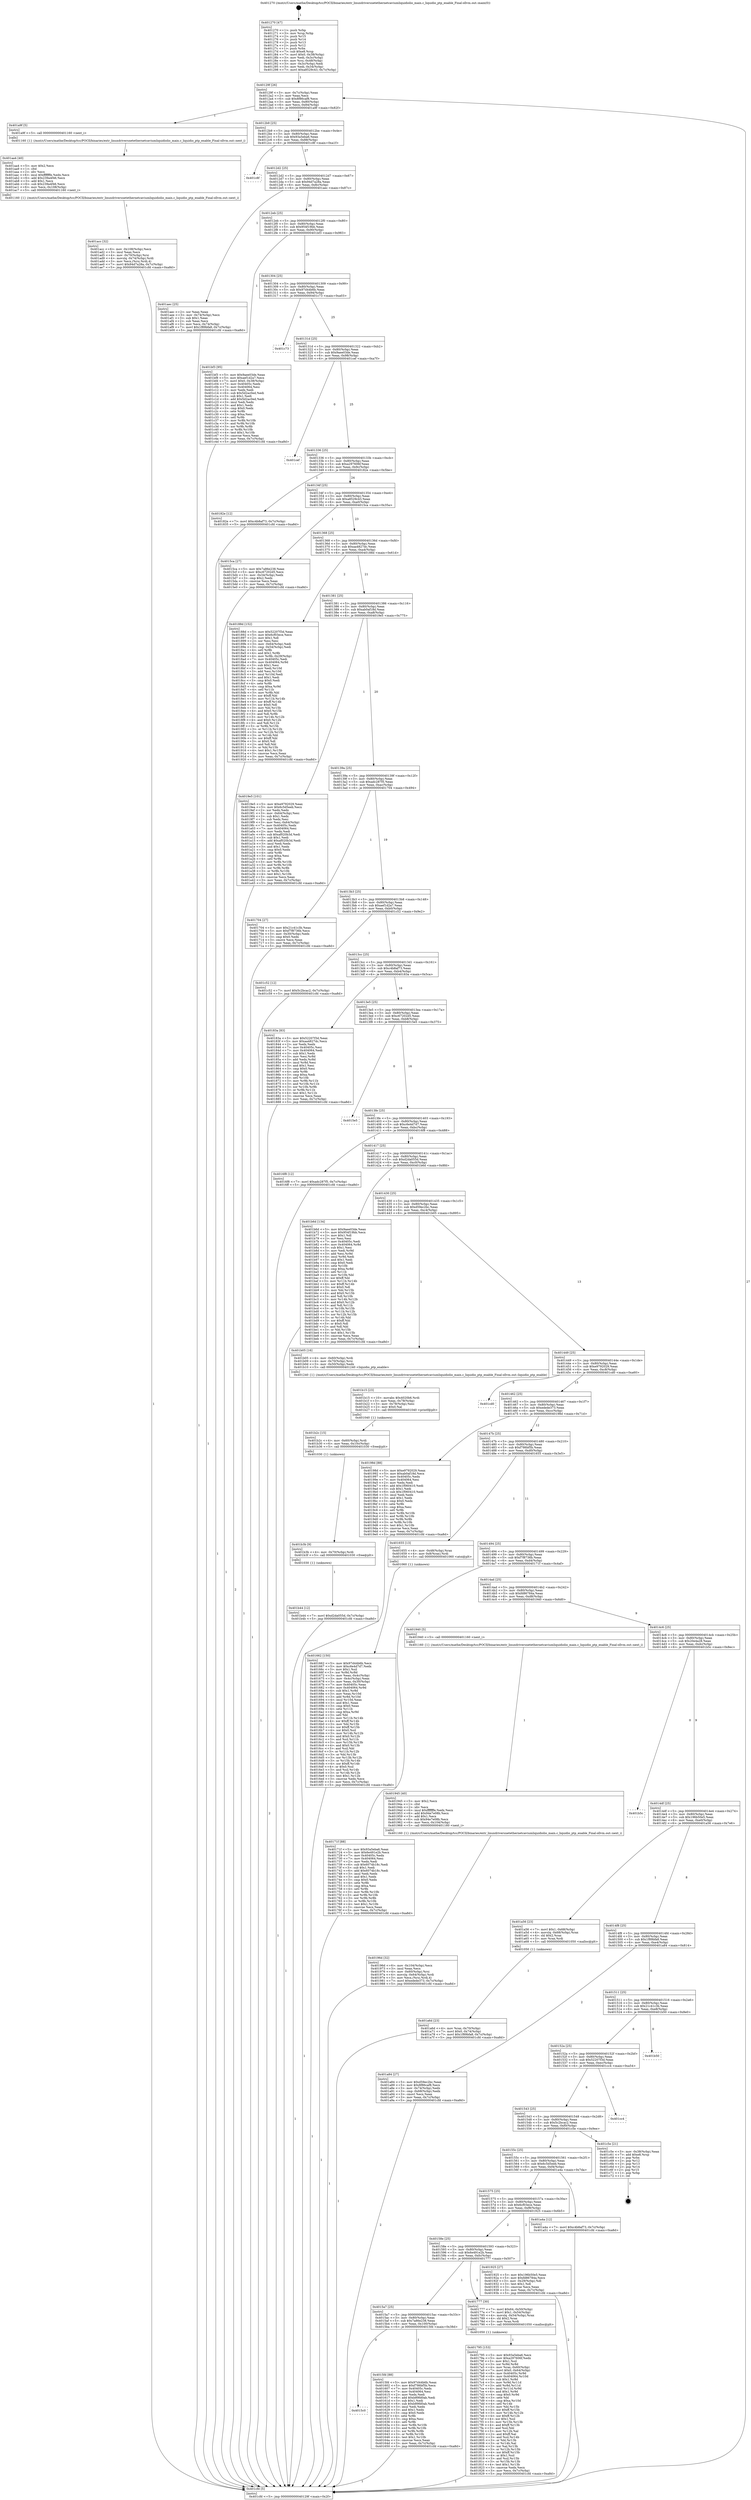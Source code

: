digraph "0x401270" {
  label = "0x401270 (/mnt/c/Users/mathe/Desktop/tcc/POCII/binaries/extr_linuxdriversnetethernetcaviumliquidiolio_main.c_liquidio_ptp_enable_Final-ollvm.out::main(0))"
  labelloc = "t"
  node[shape=record]

  Entry [label="",width=0.3,height=0.3,shape=circle,fillcolor=black,style=filled]
  "0x40129f" [label="{
     0x40129f [26]\l
     | [instrs]\l
     &nbsp;&nbsp;0x40129f \<+3\>: mov -0x7c(%rbp),%eax\l
     &nbsp;&nbsp;0x4012a2 \<+2\>: mov %eax,%ecx\l
     &nbsp;&nbsp;0x4012a4 \<+6\>: sub $0x8f86caf8,%ecx\l
     &nbsp;&nbsp;0x4012aa \<+3\>: mov %eax,-0x80(%rbp)\l
     &nbsp;&nbsp;0x4012ad \<+6\>: mov %ecx,-0x84(%rbp)\l
     &nbsp;&nbsp;0x4012b3 \<+6\>: je 0000000000401a9f \<main+0x82f\>\l
  }"]
  "0x401a9f" [label="{
     0x401a9f [5]\l
     | [instrs]\l
     &nbsp;&nbsp;0x401a9f \<+5\>: call 0000000000401160 \<next_i\>\l
     | [calls]\l
     &nbsp;&nbsp;0x401160 \{1\} (/mnt/c/Users/mathe/Desktop/tcc/POCII/binaries/extr_linuxdriversnetethernetcaviumliquidiolio_main.c_liquidio_ptp_enable_Final-ollvm.out::next_i)\l
  }"]
  "0x4012b9" [label="{
     0x4012b9 [25]\l
     | [instrs]\l
     &nbsp;&nbsp;0x4012b9 \<+5\>: jmp 00000000004012be \<main+0x4e\>\l
     &nbsp;&nbsp;0x4012be \<+3\>: mov -0x80(%rbp),%eax\l
     &nbsp;&nbsp;0x4012c1 \<+5\>: sub $0x93a5eba6,%eax\l
     &nbsp;&nbsp;0x4012c6 \<+6\>: mov %eax,-0x88(%rbp)\l
     &nbsp;&nbsp;0x4012cc \<+6\>: je 0000000000401c8f \<main+0xa1f\>\l
  }"]
  Exit [label="",width=0.3,height=0.3,shape=circle,fillcolor=black,style=filled,peripheries=2]
  "0x401c8f" [label="{
     0x401c8f\l
  }", style=dashed]
  "0x4012d2" [label="{
     0x4012d2 [25]\l
     | [instrs]\l
     &nbsp;&nbsp;0x4012d2 \<+5\>: jmp 00000000004012d7 \<main+0x67\>\l
     &nbsp;&nbsp;0x4012d7 \<+3\>: mov -0x80(%rbp),%eax\l
     &nbsp;&nbsp;0x4012da \<+5\>: sub $0x94d7a28a,%eax\l
     &nbsp;&nbsp;0x4012df \<+6\>: mov %eax,-0x8c(%rbp)\l
     &nbsp;&nbsp;0x4012e5 \<+6\>: je 0000000000401aec \<main+0x87c\>\l
  }"]
  "0x401b44" [label="{
     0x401b44 [12]\l
     | [instrs]\l
     &nbsp;&nbsp;0x401b44 \<+7\>: movl $0xd2da055d,-0x7c(%rbp)\l
     &nbsp;&nbsp;0x401b4b \<+5\>: jmp 0000000000401cfd \<main+0xa8d\>\l
  }"]
  "0x401aec" [label="{
     0x401aec [25]\l
     | [instrs]\l
     &nbsp;&nbsp;0x401aec \<+2\>: xor %eax,%eax\l
     &nbsp;&nbsp;0x401aee \<+3\>: mov -0x74(%rbp),%ecx\l
     &nbsp;&nbsp;0x401af1 \<+3\>: sub $0x1,%eax\l
     &nbsp;&nbsp;0x401af4 \<+2\>: sub %eax,%ecx\l
     &nbsp;&nbsp;0x401af6 \<+3\>: mov %ecx,-0x74(%rbp)\l
     &nbsp;&nbsp;0x401af9 \<+7\>: movl $0x1f89bfa8,-0x7c(%rbp)\l
     &nbsp;&nbsp;0x401b00 \<+5\>: jmp 0000000000401cfd \<main+0xa8d\>\l
  }"]
  "0x4012eb" [label="{
     0x4012eb [25]\l
     | [instrs]\l
     &nbsp;&nbsp;0x4012eb \<+5\>: jmp 00000000004012f0 \<main+0x80\>\l
     &nbsp;&nbsp;0x4012f0 \<+3\>: mov -0x80(%rbp),%eax\l
     &nbsp;&nbsp;0x4012f3 \<+5\>: sub $0x954f19bb,%eax\l
     &nbsp;&nbsp;0x4012f8 \<+6\>: mov %eax,-0x90(%rbp)\l
     &nbsp;&nbsp;0x4012fe \<+6\>: je 0000000000401bf3 \<main+0x983\>\l
  }"]
  "0x401b3b" [label="{
     0x401b3b [9]\l
     | [instrs]\l
     &nbsp;&nbsp;0x401b3b \<+4\>: mov -0x70(%rbp),%rdi\l
     &nbsp;&nbsp;0x401b3f \<+5\>: call 0000000000401030 \<free@plt\>\l
     | [calls]\l
     &nbsp;&nbsp;0x401030 \{1\} (unknown)\l
  }"]
  "0x401bf3" [label="{
     0x401bf3 [95]\l
     | [instrs]\l
     &nbsp;&nbsp;0x401bf3 \<+5\>: mov $0x9aee03de,%eax\l
     &nbsp;&nbsp;0x401bf8 \<+5\>: mov $0xaef1d2a7,%ecx\l
     &nbsp;&nbsp;0x401bfd \<+7\>: movl $0x0,-0x38(%rbp)\l
     &nbsp;&nbsp;0x401c04 \<+7\>: mov 0x40405c,%edx\l
     &nbsp;&nbsp;0x401c0b \<+7\>: mov 0x404064,%esi\l
     &nbsp;&nbsp;0x401c12 \<+2\>: mov %edx,%edi\l
     &nbsp;&nbsp;0x401c14 \<+6\>: sub $0x5d2ac0ed,%edi\l
     &nbsp;&nbsp;0x401c1a \<+3\>: sub $0x1,%edi\l
     &nbsp;&nbsp;0x401c1d \<+6\>: add $0x5d2ac0ed,%edi\l
     &nbsp;&nbsp;0x401c23 \<+3\>: imul %edi,%edx\l
     &nbsp;&nbsp;0x401c26 \<+3\>: and $0x1,%edx\l
     &nbsp;&nbsp;0x401c29 \<+3\>: cmp $0x0,%edx\l
     &nbsp;&nbsp;0x401c2c \<+4\>: sete %r8b\l
     &nbsp;&nbsp;0x401c30 \<+3\>: cmp $0xa,%esi\l
     &nbsp;&nbsp;0x401c33 \<+4\>: setl %r9b\l
     &nbsp;&nbsp;0x401c37 \<+3\>: mov %r8b,%r10b\l
     &nbsp;&nbsp;0x401c3a \<+3\>: and %r9b,%r10b\l
     &nbsp;&nbsp;0x401c3d \<+3\>: xor %r9b,%r8b\l
     &nbsp;&nbsp;0x401c40 \<+3\>: or %r8b,%r10b\l
     &nbsp;&nbsp;0x401c43 \<+4\>: test $0x1,%r10b\l
     &nbsp;&nbsp;0x401c47 \<+3\>: cmovne %ecx,%eax\l
     &nbsp;&nbsp;0x401c4a \<+3\>: mov %eax,-0x7c(%rbp)\l
     &nbsp;&nbsp;0x401c4d \<+5\>: jmp 0000000000401cfd \<main+0xa8d\>\l
  }"]
  "0x401304" [label="{
     0x401304 [25]\l
     | [instrs]\l
     &nbsp;&nbsp;0x401304 \<+5\>: jmp 0000000000401309 \<main+0x99\>\l
     &nbsp;&nbsp;0x401309 \<+3\>: mov -0x80(%rbp),%eax\l
     &nbsp;&nbsp;0x40130c \<+5\>: sub $0x97d44b6b,%eax\l
     &nbsp;&nbsp;0x401311 \<+6\>: mov %eax,-0x94(%rbp)\l
     &nbsp;&nbsp;0x401317 \<+6\>: je 0000000000401c73 \<main+0xa03\>\l
  }"]
  "0x401b2c" [label="{
     0x401b2c [15]\l
     | [instrs]\l
     &nbsp;&nbsp;0x401b2c \<+4\>: mov -0x60(%rbp),%rdi\l
     &nbsp;&nbsp;0x401b30 \<+6\>: mov %eax,-0x10c(%rbp)\l
     &nbsp;&nbsp;0x401b36 \<+5\>: call 0000000000401030 \<free@plt\>\l
     | [calls]\l
     &nbsp;&nbsp;0x401030 \{1\} (unknown)\l
  }"]
  "0x401c73" [label="{
     0x401c73\l
  }", style=dashed]
  "0x40131d" [label="{
     0x40131d [25]\l
     | [instrs]\l
     &nbsp;&nbsp;0x40131d \<+5\>: jmp 0000000000401322 \<main+0xb2\>\l
     &nbsp;&nbsp;0x401322 \<+3\>: mov -0x80(%rbp),%eax\l
     &nbsp;&nbsp;0x401325 \<+5\>: sub $0x9aee03de,%eax\l
     &nbsp;&nbsp;0x40132a \<+6\>: mov %eax,-0x98(%rbp)\l
     &nbsp;&nbsp;0x401330 \<+6\>: je 0000000000401cef \<main+0xa7f\>\l
  }"]
  "0x401b15" [label="{
     0x401b15 [23]\l
     | [instrs]\l
     &nbsp;&nbsp;0x401b15 \<+10\>: movabs $0x4020b6,%rdi\l
     &nbsp;&nbsp;0x401b1f \<+3\>: mov %eax,-0x78(%rbp)\l
     &nbsp;&nbsp;0x401b22 \<+3\>: mov -0x78(%rbp),%esi\l
     &nbsp;&nbsp;0x401b25 \<+2\>: mov $0x0,%al\l
     &nbsp;&nbsp;0x401b27 \<+5\>: call 0000000000401040 \<printf@plt\>\l
     | [calls]\l
     &nbsp;&nbsp;0x401040 \{1\} (unknown)\l
  }"]
  "0x401cef" [label="{
     0x401cef\l
  }", style=dashed]
  "0x401336" [label="{
     0x401336 [25]\l
     | [instrs]\l
     &nbsp;&nbsp;0x401336 \<+5\>: jmp 000000000040133b \<main+0xcb\>\l
     &nbsp;&nbsp;0x40133b \<+3\>: mov -0x80(%rbp),%eax\l
     &nbsp;&nbsp;0x40133e \<+5\>: sub $0xa297606f,%eax\l
     &nbsp;&nbsp;0x401343 \<+6\>: mov %eax,-0x9c(%rbp)\l
     &nbsp;&nbsp;0x401349 \<+6\>: je 000000000040182e \<main+0x5be\>\l
  }"]
  "0x401acc" [label="{
     0x401acc [32]\l
     | [instrs]\l
     &nbsp;&nbsp;0x401acc \<+6\>: mov -0x108(%rbp),%ecx\l
     &nbsp;&nbsp;0x401ad2 \<+3\>: imul %eax,%ecx\l
     &nbsp;&nbsp;0x401ad5 \<+4\>: mov -0x70(%rbp),%rsi\l
     &nbsp;&nbsp;0x401ad9 \<+4\>: movslq -0x74(%rbp),%rdi\l
     &nbsp;&nbsp;0x401add \<+3\>: mov %ecx,(%rsi,%rdi,4)\l
     &nbsp;&nbsp;0x401ae0 \<+7\>: movl $0x94d7a28a,-0x7c(%rbp)\l
     &nbsp;&nbsp;0x401ae7 \<+5\>: jmp 0000000000401cfd \<main+0xa8d\>\l
  }"]
  "0x40182e" [label="{
     0x40182e [12]\l
     | [instrs]\l
     &nbsp;&nbsp;0x40182e \<+7\>: movl $0xc4b8af73,-0x7c(%rbp)\l
     &nbsp;&nbsp;0x401835 \<+5\>: jmp 0000000000401cfd \<main+0xa8d\>\l
  }"]
  "0x40134f" [label="{
     0x40134f [25]\l
     | [instrs]\l
     &nbsp;&nbsp;0x40134f \<+5\>: jmp 0000000000401354 \<main+0xe4\>\l
     &nbsp;&nbsp;0x401354 \<+3\>: mov -0x80(%rbp),%eax\l
     &nbsp;&nbsp;0x401357 \<+5\>: sub $0xa8529c43,%eax\l
     &nbsp;&nbsp;0x40135c \<+6\>: mov %eax,-0xa0(%rbp)\l
     &nbsp;&nbsp;0x401362 \<+6\>: je 00000000004015ca \<main+0x35a\>\l
  }"]
  "0x401aa4" [label="{
     0x401aa4 [40]\l
     | [instrs]\l
     &nbsp;&nbsp;0x401aa4 \<+5\>: mov $0x2,%ecx\l
     &nbsp;&nbsp;0x401aa9 \<+1\>: cltd\l
     &nbsp;&nbsp;0x401aaa \<+2\>: idiv %ecx\l
     &nbsp;&nbsp;0x401aac \<+6\>: imul $0xfffffffe,%edx,%ecx\l
     &nbsp;&nbsp;0x401ab2 \<+6\>: add $0x239a4f46,%ecx\l
     &nbsp;&nbsp;0x401ab8 \<+3\>: add $0x1,%ecx\l
     &nbsp;&nbsp;0x401abb \<+6\>: sub $0x239a4f46,%ecx\l
     &nbsp;&nbsp;0x401ac1 \<+6\>: mov %ecx,-0x108(%rbp)\l
     &nbsp;&nbsp;0x401ac7 \<+5\>: call 0000000000401160 \<next_i\>\l
     | [calls]\l
     &nbsp;&nbsp;0x401160 \{1\} (/mnt/c/Users/mathe/Desktop/tcc/POCII/binaries/extr_linuxdriversnetethernetcaviumliquidiolio_main.c_liquidio_ptp_enable_Final-ollvm.out::next_i)\l
  }"]
  "0x4015ca" [label="{
     0x4015ca [27]\l
     | [instrs]\l
     &nbsp;&nbsp;0x4015ca \<+5\>: mov $0x7a86e238,%eax\l
     &nbsp;&nbsp;0x4015cf \<+5\>: mov $0xc67202d5,%ecx\l
     &nbsp;&nbsp;0x4015d4 \<+3\>: mov -0x34(%rbp),%edx\l
     &nbsp;&nbsp;0x4015d7 \<+3\>: cmp $0x2,%edx\l
     &nbsp;&nbsp;0x4015da \<+3\>: cmovne %ecx,%eax\l
     &nbsp;&nbsp;0x4015dd \<+3\>: mov %eax,-0x7c(%rbp)\l
     &nbsp;&nbsp;0x4015e0 \<+5\>: jmp 0000000000401cfd \<main+0xa8d\>\l
  }"]
  "0x401368" [label="{
     0x401368 [25]\l
     | [instrs]\l
     &nbsp;&nbsp;0x401368 \<+5\>: jmp 000000000040136d \<main+0xfd\>\l
     &nbsp;&nbsp;0x40136d \<+3\>: mov -0x80(%rbp),%eax\l
     &nbsp;&nbsp;0x401370 \<+5\>: sub $0xaa4827dc,%eax\l
     &nbsp;&nbsp;0x401375 \<+6\>: mov %eax,-0xa4(%rbp)\l
     &nbsp;&nbsp;0x40137b \<+6\>: je 000000000040188d \<main+0x61d\>\l
  }"]
  "0x401cfd" [label="{
     0x401cfd [5]\l
     | [instrs]\l
     &nbsp;&nbsp;0x401cfd \<+5\>: jmp 000000000040129f \<main+0x2f\>\l
  }"]
  "0x401270" [label="{
     0x401270 [47]\l
     | [instrs]\l
     &nbsp;&nbsp;0x401270 \<+1\>: push %rbp\l
     &nbsp;&nbsp;0x401271 \<+3\>: mov %rsp,%rbp\l
     &nbsp;&nbsp;0x401274 \<+2\>: push %r15\l
     &nbsp;&nbsp;0x401276 \<+2\>: push %r14\l
     &nbsp;&nbsp;0x401278 \<+2\>: push %r13\l
     &nbsp;&nbsp;0x40127a \<+2\>: push %r12\l
     &nbsp;&nbsp;0x40127c \<+1\>: push %rbx\l
     &nbsp;&nbsp;0x40127d \<+7\>: sub $0xe8,%rsp\l
     &nbsp;&nbsp;0x401284 \<+7\>: movl $0x0,-0x38(%rbp)\l
     &nbsp;&nbsp;0x40128b \<+3\>: mov %edi,-0x3c(%rbp)\l
     &nbsp;&nbsp;0x40128e \<+4\>: mov %rsi,-0x48(%rbp)\l
     &nbsp;&nbsp;0x401292 \<+3\>: mov -0x3c(%rbp),%edi\l
     &nbsp;&nbsp;0x401295 \<+3\>: mov %edi,-0x34(%rbp)\l
     &nbsp;&nbsp;0x401298 \<+7\>: movl $0xa8529c43,-0x7c(%rbp)\l
  }"]
  "0x401a6d" [label="{
     0x401a6d [23]\l
     | [instrs]\l
     &nbsp;&nbsp;0x401a6d \<+4\>: mov %rax,-0x70(%rbp)\l
     &nbsp;&nbsp;0x401a71 \<+7\>: movl $0x0,-0x74(%rbp)\l
     &nbsp;&nbsp;0x401a78 \<+7\>: movl $0x1f89bfa8,-0x7c(%rbp)\l
     &nbsp;&nbsp;0x401a7f \<+5\>: jmp 0000000000401cfd \<main+0xa8d\>\l
  }"]
  "0x40188d" [label="{
     0x40188d [152]\l
     | [instrs]\l
     &nbsp;&nbsp;0x40188d \<+5\>: mov $0x52207f3d,%eax\l
     &nbsp;&nbsp;0x401892 \<+5\>: mov $0x6cf03ece,%ecx\l
     &nbsp;&nbsp;0x401897 \<+2\>: mov $0x1,%dl\l
     &nbsp;&nbsp;0x401899 \<+2\>: xor %esi,%esi\l
     &nbsp;&nbsp;0x40189b \<+3\>: mov -0x64(%rbp),%edi\l
     &nbsp;&nbsp;0x40189e \<+3\>: cmp -0x54(%rbp),%edi\l
     &nbsp;&nbsp;0x4018a1 \<+4\>: setl %r8b\l
     &nbsp;&nbsp;0x4018a5 \<+4\>: and $0x1,%r8b\l
     &nbsp;&nbsp;0x4018a9 \<+4\>: mov %r8b,-0x29(%rbp)\l
     &nbsp;&nbsp;0x4018ad \<+7\>: mov 0x40405c,%edi\l
     &nbsp;&nbsp;0x4018b4 \<+8\>: mov 0x404064,%r9d\l
     &nbsp;&nbsp;0x4018bc \<+3\>: sub $0x1,%esi\l
     &nbsp;&nbsp;0x4018bf \<+3\>: mov %edi,%r10d\l
     &nbsp;&nbsp;0x4018c2 \<+3\>: add %esi,%r10d\l
     &nbsp;&nbsp;0x4018c5 \<+4\>: imul %r10d,%edi\l
     &nbsp;&nbsp;0x4018c9 \<+3\>: and $0x1,%edi\l
     &nbsp;&nbsp;0x4018cc \<+3\>: cmp $0x0,%edi\l
     &nbsp;&nbsp;0x4018cf \<+4\>: sete %r8b\l
     &nbsp;&nbsp;0x4018d3 \<+4\>: cmp $0xa,%r9d\l
     &nbsp;&nbsp;0x4018d7 \<+4\>: setl %r11b\l
     &nbsp;&nbsp;0x4018db \<+3\>: mov %r8b,%bl\l
     &nbsp;&nbsp;0x4018de \<+3\>: xor $0xff,%bl\l
     &nbsp;&nbsp;0x4018e1 \<+3\>: mov %r11b,%r14b\l
     &nbsp;&nbsp;0x4018e4 \<+4\>: xor $0xff,%r14b\l
     &nbsp;&nbsp;0x4018e8 \<+3\>: xor $0x0,%dl\l
     &nbsp;&nbsp;0x4018eb \<+3\>: mov %bl,%r15b\l
     &nbsp;&nbsp;0x4018ee \<+4\>: and $0x0,%r15b\l
     &nbsp;&nbsp;0x4018f2 \<+3\>: and %dl,%r8b\l
     &nbsp;&nbsp;0x4018f5 \<+3\>: mov %r14b,%r12b\l
     &nbsp;&nbsp;0x4018f8 \<+4\>: and $0x0,%r12b\l
     &nbsp;&nbsp;0x4018fc \<+3\>: and %dl,%r11b\l
     &nbsp;&nbsp;0x4018ff \<+3\>: or %r8b,%r15b\l
     &nbsp;&nbsp;0x401902 \<+3\>: or %r11b,%r12b\l
     &nbsp;&nbsp;0x401905 \<+3\>: xor %r12b,%r15b\l
     &nbsp;&nbsp;0x401908 \<+3\>: or %r14b,%bl\l
     &nbsp;&nbsp;0x40190b \<+3\>: xor $0xff,%bl\l
     &nbsp;&nbsp;0x40190e \<+3\>: or $0x0,%dl\l
     &nbsp;&nbsp;0x401911 \<+2\>: and %dl,%bl\l
     &nbsp;&nbsp;0x401913 \<+3\>: or %bl,%r15b\l
     &nbsp;&nbsp;0x401916 \<+4\>: test $0x1,%r15b\l
     &nbsp;&nbsp;0x40191a \<+3\>: cmovne %ecx,%eax\l
     &nbsp;&nbsp;0x40191d \<+3\>: mov %eax,-0x7c(%rbp)\l
     &nbsp;&nbsp;0x401920 \<+5\>: jmp 0000000000401cfd \<main+0xa8d\>\l
  }"]
  "0x401381" [label="{
     0x401381 [25]\l
     | [instrs]\l
     &nbsp;&nbsp;0x401381 \<+5\>: jmp 0000000000401386 \<main+0x116\>\l
     &nbsp;&nbsp;0x401386 \<+3\>: mov -0x80(%rbp),%eax\l
     &nbsp;&nbsp;0x401389 \<+5\>: sub $0xab0af18d,%eax\l
     &nbsp;&nbsp;0x40138e \<+6\>: mov %eax,-0xa8(%rbp)\l
     &nbsp;&nbsp;0x401394 \<+6\>: je 00000000004019e5 \<main+0x775\>\l
  }"]
  "0x40196d" [label="{
     0x40196d [32]\l
     | [instrs]\l
     &nbsp;&nbsp;0x40196d \<+6\>: mov -0x104(%rbp),%ecx\l
     &nbsp;&nbsp;0x401973 \<+3\>: imul %eax,%ecx\l
     &nbsp;&nbsp;0x401976 \<+4\>: mov -0x60(%rbp),%rsi\l
     &nbsp;&nbsp;0x40197a \<+4\>: movslq -0x64(%rbp),%rdi\l
     &nbsp;&nbsp;0x40197e \<+3\>: mov %ecx,(%rsi,%rdi,4)\l
     &nbsp;&nbsp;0x401981 \<+7\>: movl $0xedede373,-0x7c(%rbp)\l
     &nbsp;&nbsp;0x401988 \<+5\>: jmp 0000000000401cfd \<main+0xa8d\>\l
  }"]
  "0x4019e5" [label="{
     0x4019e5 [101]\l
     | [instrs]\l
     &nbsp;&nbsp;0x4019e5 \<+5\>: mov $0xe9792029,%eax\l
     &nbsp;&nbsp;0x4019ea \<+5\>: mov $0x6c5d5eeb,%ecx\l
     &nbsp;&nbsp;0x4019ef \<+2\>: xor %edx,%edx\l
     &nbsp;&nbsp;0x4019f1 \<+3\>: mov -0x64(%rbp),%esi\l
     &nbsp;&nbsp;0x4019f4 \<+3\>: sub $0x1,%edx\l
     &nbsp;&nbsp;0x4019f7 \<+2\>: sub %edx,%esi\l
     &nbsp;&nbsp;0x4019f9 \<+3\>: mov %esi,-0x64(%rbp)\l
     &nbsp;&nbsp;0x4019fc \<+7\>: mov 0x40405c,%edx\l
     &nbsp;&nbsp;0x401a03 \<+7\>: mov 0x404064,%esi\l
     &nbsp;&nbsp;0x401a0a \<+2\>: mov %edx,%edi\l
     &nbsp;&nbsp;0x401a0c \<+6\>: sub $0xaf020b3d,%edi\l
     &nbsp;&nbsp;0x401a12 \<+3\>: sub $0x1,%edi\l
     &nbsp;&nbsp;0x401a15 \<+6\>: add $0xaf020b3d,%edi\l
     &nbsp;&nbsp;0x401a1b \<+3\>: imul %edi,%edx\l
     &nbsp;&nbsp;0x401a1e \<+3\>: and $0x1,%edx\l
     &nbsp;&nbsp;0x401a21 \<+3\>: cmp $0x0,%edx\l
     &nbsp;&nbsp;0x401a24 \<+4\>: sete %r8b\l
     &nbsp;&nbsp;0x401a28 \<+3\>: cmp $0xa,%esi\l
     &nbsp;&nbsp;0x401a2b \<+4\>: setl %r9b\l
     &nbsp;&nbsp;0x401a2f \<+3\>: mov %r8b,%r10b\l
     &nbsp;&nbsp;0x401a32 \<+3\>: and %r9b,%r10b\l
     &nbsp;&nbsp;0x401a35 \<+3\>: xor %r9b,%r8b\l
     &nbsp;&nbsp;0x401a38 \<+3\>: or %r8b,%r10b\l
     &nbsp;&nbsp;0x401a3b \<+4\>: test $0x1,%r10b\l
     &nbsp;&nbsp;0x401a3f \<+3\>: cmovne %ecx,%eax\l
     &nbsp;&nbsp;0x401a42 \<+3\>: mov %eax,-0x7c(%rbp)\l
     &nbsp;&nbsp;0x401a45 \<+5\>: jmp 0000000000401cfd \<main+0xa8d\>\l
  }"]
  "0x40139a" [label="{
     0x40139a [25]\l
     | [instrs]\l
     &nbsp;&nbsp;0x40139a \<+5\>: jmp 000000000040139f \<main+0x12f\>\l
     &nbsp;&nbsp;0x40139f \<+3\>: mov -0x80(%rbp),%eax\l
     &nbsp;&nbsp;0x4013a2 \<+5\>: sub $0xadc287f5,%eax\l
     &nbsp;&nbsp;0x4013a7 \<+6\>: mov %eax,-0xac(%rbp)\l
     &nbsp;&nbsp;0x4013ad \<+6\>: je 0000000000401704 \<main+0x494\>\l
  }"]
  "0x401945" [label="{
     0x401945 [40]\l
     | [instrs]\l
     &nbsp;&nbsp;0x401945 \<+5\>: mov $0x2,%ecx\l
     &nbsp;&nbsp;0x40194a \<+1\>: cltd\l
     &nbsp;&nbsp;0x40194b \<+2\>: idiv %ecx\l
     &nbsp;&nbsp;0x40194d \<+6\>: imul $0xfffffffe,%edx,%ecx\l
     &nbsp;&nbsp;0x401953 \<+6\>: add $0x94e7e08b,%ecx\l
     &nbsp;&nbsp;0x401959 \<+3\>: add $0x1,%ecx\l
     &nbsp;&nbsp;0x40195c \<+6\>: sub $0x94e7e08b,%ecx\l
     &nbsp;&nbsp;0x401962 \<+6\>: mov %ecx,-0x104(%rbp)\l
     &nbsp;&nbsp;0x401968 \<+5\>: call 0000000000401160 \<next_i\>\l
     | [calls]\l
     &nbsp;&nbsp;0x401160 \{1\} (/mnt/c/Users/mathe/Desktop/tcc/POCII/binaries/extr_linuxdriversnetethernetcaviumliquidiolio_main.c_liquidio_ptp_enable_Final-ollvm.out::next_i)\l
  }"]
  "0x401704" [label="{
     0x401704 [27]\l
     | [instrs]\l
     &nbsp;&nbsp;0x401704 \<+5\>: mov $0x21c41c3b,%eax\l
     &nbsp;&nbsp;0x401709 \<+5\>: mov $0xf7f8736b,%ecx\l
     &nbsp;&nbsp;0x40170e \<+3\>: mov -0x30(%rbp),%edx\l
     &nbsp;&nbsp;0x401711 \<+3\>: cmp $0x0,%edx\l
     &nbsp;&nbsp;0x401714 \<+3\>: cmove %ecx,%eax\l
     &nbsp;&nbsp;0x401717 \<+3\>: mov %eax,-0x7c(%rbp)\l
     &nbsp;&nbsp;0x40171a \<+5\>: jmp 0000000000401cfd \<main+0xa8d\>\l
  }"]
  "0x4013b3" [label="{
     0x4013b3 [25]\l
     | [instrs]\l
     &nbsp;&nbsp;0x4013b3 \<+5\>: jmp 00000000004013b8 \<main+0x148\>\l
     &nbsp;&nbsp;0x4013b8 \<+3\>: mov -0x80(%rbp),%eax\l
     &nbsp;&nbsp;0x4013bb \<+5\>: sub $0xaef1d2a7,%eax\l
     &nbsp;&nbsp;0x4013c0 \<+6\>: mov %eax,-0xb0(%rbp)\l
     &nbsp;&nbsp;0x4013c6 \<+6\>: je 0000000000401c52 \<main+0x9e2\>\l
  }"]
  "0x401795" [label="{
     0x401795 [153]\l
     | [instrs]\l
     &nbsp;&nbsp;0x401795 \<+5\>: mov $0x93a5eba6,%ecx\l
     &nbsp;&nbsp;0x40179a \<+5\>: mov $0xa297606f,%edx\l
     &nbsp;&nbsp;0x40179f \<+3\>: mov $0x1,%sil\l
     &nbsp;&nbsp;0x4017a2 \<+3\>: xor %r8d,%r8d\l
     &nbsp;&nbsp;0x4017a5 \<+4\>: mov %rax,-0x60(%rbp)\l
     &nbsp;&nbsp;0x4017a9 \<+7\>: movl $0x0,-0x64(%rbp)\l
     &nbsp;&nbsp;0x4017b0 \<+8\>: mov 0x40405c,%r9d\l
     &nbsp;&nbsp;0x4017b8 \<+8\>: mov 0x404064,%r10d\l
     &nbsp;&nbsp;0x4017c0 \<+4\>: sub $0x1,%r8d\l
     &nbsp;&nbsp;0x4017c4 \<+3\>: mov %r9d,%r11d\l
     &nbsp;&nbsp;0x4017c7 \<+3\>: add %r8d,%r11d\l
     &nbsp;&nbsp;0x4017ca \<+4\>: imul %r11d,%r9d\l
     &nbsp;&nbsp;0x4017ce \<+4\>: and $0x1,%r9d\l
     &nbsp;&nbsp;0x4017d2 \<+4\>: cmp $0x0,%r9d\l
     &nbsp;&nbsp;0x4017d6 \<+3\>: sete %bl\l
     &nbsp;&nbsp;0x4017d9 \<+4\>: cmp $0xa,%r10d\l
     &nbsp;&nbsp;0x4017dd \<+4\>: setl %r14b\l
     &nbsp;&nbsp;0x4017e1 \<+3\>: mov %bl,%r15b\l
     &nbsp;&nbsp;0x4017e4 \<+4\>: xor $0xff,%r15b\l
     &nbsp;&nbsp;0x4017e8 \<+3\>: mov %r14b,%r12b\l
     &nbsp;&nbsp;0x4017eb \<+4\>: xor $0xff,%r12b\l
     &nbsp;&nbsp;0x4017ef \<+4\>: xor $0x1,%sil\l
     &nbsp;&nbsp;0x4017f3 \<+3\>: mov %r15b,%r13b\l
     &nbsp;&nbsp;0x4017f6 \<+4\>: and $0xff,%r13b\l
     &nbsp;&nbsp;0x4017fa \<+3\>: and %sil,%bl\l
     &nbsp;&nbsp;0x4017fd \<+3\>: mov %r12b,%al\l
     &nbsp;&nbsp;0x401800 \<+2\>: and $0xff,%al\l
     &nbsp;&nbsp;0x401802 \<+3\>: and %sil,%r14b\l
     &nbsp;&nbsp;0x401805 \<+3\>: or %bl,%r13b\l
     &nbsp;&nbsp;0x401808 \<+3\>: or %r14b,%al\l
     &nbsp;&nbsp;0x40180b \<+3\>: xor %al,%r13b\l
     &nbsp;&nbsp;0x40180e \<+3\>: or %r12b,%r15b\l
     &nbsp;&nbsp;0x401811 \<+4\>: xor $0xff,%r15b\l
     &nbsp;&nbsp;0x401815 \<+4\>: or $0x1,%sil\l
     &nbsp;&nbsp;0x401819 \<+3\>: and %sil,%r15b\l
     &nbsp;&nbsp;0x40181c \<+3\>: or %r15b,%r13b\l
     &nbsp;&nbsp;0x40181f \<+4\>: test $0x1,%r13b\l
     &nbsp;&nbsp;0x401823 \<+3\>: cmovne %edx,%ecx\l
     &nbsp;&nbsp;0x401826 \<+3\>: mov %ecx,-0x7c(%rbp)\l
     &nbsp;&nbsp;0x401829 \<+5\>: jmp 0000000000401cfd \<main+0xa8d\>\l
  }"]
  "0x401c52" [label="{
     0x401c52 [12]\l
     | [instrs]\l
     &nbsp;&nbsp;0x401c52 \<+7\>: movl $0x5c2bcac2,-0x7c(%rbp)\l
     &nbsp;&nbsp;0x401c59 \<+5\>: jmp 0000000000401cfd \<main+0xa8d\>\l
  }"]
  "0x4013cc" [label="{
     0x4013cc [25]\l
     | [instrs]\l
     &nbsp;&nbsp;0x4013cc \<+5\>: jmp 00000000004013d1 \<main+0x161\>\l
     &nbsp;&nbsp;0x4013d1 \<+3\>: mov -0x80(%rbp),%eax\l
     &nbsp;&nbsp;0x4013d4 \<+5\>: sub $0xc4b8af73,%eax\l
     &nbsp;&nbsp;0x4013d9 \<+6\>: mov %eax,-0xb4(%rbp)\l
     &nbsp;&nbsp;0x4013df \<+6\>: je 000000000040183a \<main+0x5ca\>\l
  }"]
  "0x401662" [label="{
     0x401662 [150]\l
     | [instrs]\l
     &nbsp;&nbsp;0x401662 \<+5\>: mov $0x97d44b6b,%ecx\l
     &nbsp;&nbsp;0x401667 \<+5\>: mov $0xc6e4d7d7,%edx\l
     &nbsp;&nbsp;0x40166c \<+3\>: mov $0x1,%sil\l
     &nbsp;&nbsp;0x40166f \<+3\>: xor %r8d,%r8d\l
     &nbsp;&nbsp;0x401672 \<+3\>: mov %eax,-0x4c(%rbp)\l
     &nbsp;&nbsp;0x401675 \<+3\>: mov -0x4c(%rbp),%eax\l
     &nbsp;&nbsp;0x401678 \<+3\>: mov %eax,-0x30(%rbp)\l
     &nbsp;&nbsp;0x40167b \<+7\>: mov 0x40405c,%eax\l
     &nbsp;&nbsp;0x401682 \<+8\>: mov 0x404064,%r9d\l
     &nbsp;&nbsp;0x40168a \<+4\>: sub $0x1,%r8d\l
     &nbsp;&nbsp;0x40168e \<+3\>: mov %eax,%r10d\l
     &nbsp;&nbsp;0x401691 \<+3\>: add %r8d,%r10d\l
     &nbsp;&nbsp;0x401694 \<+4\>: imul %r10d,%eax\l
     &nbsp;&nbsp;0x401698 \<+3\>: and $0x1,%eax\l
     &nbsp;&nbsp;0x40169b \<+3\>: cmp $0x0,%eax\l
     &nbsp;&nbsp;0x40169e \<+4\>: sete %r11b\l
     &nbsp;&nbsp;0x4016a2 \<+4\>: cmp $0xa,%r9d\l
     &nbsp;&nbsp;0x4016a6 \<+3\>: setl %bl\l
     &nbsp;&nbsp;0x4016a9 \<+3\>: mov %r11b,%r14b\l
     &nbsp;&nbsp;0x4016ac \<+4\>: xor $0xff,%r14b\l
     &nbsp;&nbsp;0x4016b0 \<+3\>: mov %bl,%r15b\l
     &nbsp;&nbsp;0x4016b3 \<+4\>: xor $0xff,%r15b\l
     &nbsp;&nbsp;0x4016b7 \<+4\>: xor $0x0,%sil\l
     &nbsp;&nbsp;0x4016bb \<+3\>: mov %r14b,%r12b\l
     &nbsp;&nbsp;0x4016be \<+4\>: and $0x0,%r12b\l
     &nbsp;&nbsp;0x4016c2 \<+3\>: and %sil,%r11b\l
     &nbsp;&nbsp;0x4016c5 \<+3\>: mov %r15b,%r13b\l
     &nbsp;&nbsp;0x4016c8 \<+4\>: and $0x0,%r13b\l
     &nbsp;&nbsp;0x4016cc \<+3\>: and %sil,%bl\l
     &nbsp;&nbsp;0x4016cf \<+3\>: or %r11b,%r12b\l
     &nbsp;&nbsp;0x4016d2 \<+3\>: or %bl,%r13b\l
     &nbsp;&nbsp;0x4016d5 \<+3\>: xor %r13b,%r12b\l
     &nbsp;&nbsp;0x4016d8 \<+3\>: or %r15b,%r14b\l
     &nbsp;&nbsp;0x4016db \<+4\>: xor $0xff,%r14b\l
     &nbsp;&nbsp;0x4016df \<+4\>: or $0x0,%sil\l
     &nbsp;&nbsp;0x4016e3 \<+3\>: and %sil,%r14b\l
     &nbsp;&nbsp;0x4016e6 \<+3\>: or %r14b,%r12b\l
     &nbsp;&nbsp;0x4016e9 \<+4\>: test $0x1,%r12b\l
     &nbsp;&nbsp;0x4016ed \<+3\>: cmovne %edx,%ecx\l
     &nbsp;&nbsp;0x4016f0 \<+3\>: mov %ecx,-0x7c(%rbp)\l
     &nbsp;&nbsp;0x4016f3 \<+5\>: jmp 0000000000401cfd \<main+0xa8d\>\l
  }"]
  "0x40183a" [label="{
     0x40183a [83]\l
     | [instrs]\l
     &nbsp;&nbsp;0x40183a \<+5\>: mov $0x52207f3d,%eax\l
     &nbsp;&nbsp;0x40183f \<+5\>: mov $0xaa4827dc,%ecx\l
     &nbsp;&nbsp;0x401844 \<+2\>: xor %edx,%edx\l
     &nbsp;&nbsp;0x401846 \<+7\>: mov 0x40405c,%esi\l
     &nbsp;&nbsp;0x40184d \<+7\>: mov 0x404064,%edi\l
     &nbsp;&nbsp;0x401854 \<+3\>: sub $0x1,%edx\l
     &nbsp;&nbsp;0x401857 \<+3\>: mov %esi,%r8d\l
     &nbsp;&nbsp;0x40185a \<+3\>: add %edx,%r8d\l
     &nbsp;&nbsp;0x40185d \<+4\>: imul %r8d,%esi\l
     &nbsp;&nbsp;0x401861 \<+3\>: and $0x1,%esi\l
     &nbsp;&nbsp;0x401864 \<+3\>: cmp $0x0,%esi\l
     &nbsp;&nbsp;0x401867 \<+4\>: sete %r9b\l
     &nbsp;&nbsp;0x40186b \<+3\>: cmp $0xa,%edi\l
     &nbsp;&nbsp;0x40186e \<+4\>: setl %r10b\l
     &nbsp;&nbsp;0x401872 \<+3\>: mov %r9b,%r11b\l
     &nbsp;&nbsp;0x401875 \<+3\>: and %r10b,%r11b\l
     &nbsp;&nbsp;0x401878 \<+3\>: xor %r10b,%r9b\l
     &nbsp;&nbsp;0x40187b \<+3\>: or %r9b,%r11b\l
     &nbsp;&nbsp;0x40187e \<+4\>: test $0x1,%r11b\l
     &nbsp;&nbsp;0x401882 \<+3\>: cmovne %ecx,%eax\l
     &nbsp;&nbsp;0x401885 \<+3\>: mov %eax,-0x7c(%rbp)\l
     &nbsp;&nbsp;0x401888 \<+5\>: jmp 0000000000401cfd \<main+0xa8d\>\l
  }"]
  "0x4013e5" [label="{
     0x4013e5 [25]\l
     | [instrs]\l
     &nbsp;&nbsp;0x4013e5 \<+5\>: jmp 00000000004013ea \<main+0x17a\>\l
     &nbsp;&nbsp;0x4013ea \<+3\>: mov -0x80(%rbp),%eax\l
     &nbsp;&nbsp;0x4013ed \<+5\>: sub $0xc67202d5,%eax\l
     &nbsp;&nbsp;0x4013f2 \<+6\>: mov %eax,-0xb8(%rbp)\l
     &nbsp;&nbsp;0x4013f8 \<+6\>: je 00000000004015e5 \<main+0x375\>\l
  }"]
  "0x4015c0" [label="{
     0x4015c0\l
  }", style=dashed]
  "0x4015e5" [label="{
     0x4015e5\l
  }", style=dashed]
  "0x4013fe" [label="{
     0x4013fe [25]\l
     | [instrs]\l
     &nbsp;&nbsp;0x4013fe \<+5\>: jmp 0000000000401403 \<main+0x193\>\l
     &nbsp;&nbsp;0x401403 \<+3\>: mov -0x80(%rbp),%eax\l
     &nbsp;&nbsp;0x401406 \<+5\>: sub $0xc6e4d7d7,%eax\l
     &nbsp;&nbsp;0x40140b \<+6\>: mov %eax,-0xbc(%rbp)\l
     &nbsp;&nbsp;0x401411 \<+6\>: je 00000000004016f8 \<main+0x488\>\l
  }"]
  "0x4015fd" [label="{
     0x4015fd [88]\l
     | [instrs]\l
     &nbsp;&nbsp;0x4015fd \<+5\>: mov $0x97d44b6b,%eax\l
     &nbsp;&nbsp;0x401602 \<+5\>: mov $0xf786bf5b,%ecx\l
     &nbsp;&nbsp;0x401607 \<+7\>: mov 0x40405c,%edx\l
     &nbsp;&nbsp;0x40160e \<+7\>: mov 0x404064,%esi\l
     &nbsp;&nbsp;0x401615 \<+2\>: mov %edx,%edi\l
     &nbsp;&nbsp;0x401617 \<+6\>: add $0xb89fd0ab,%edi\l
     &nbsp;&nbsp;0x40161d \<+3\>: sub $0x1,%edi\l
     &nbsp;&nbsp;0x401620 \<+6\>: sub $0xb89fd0ab,%edi\l
     &nbsp;&nbsp;0x401626 \<+3\>: imul %edi,%edx\l
     &nbsp;&nbsp;0x401629 \<+3\>: and $0x1,%edx\l
     &nbsp;&nbsp;0x40162c \<+3\>: cmp $0x0,%edx\l
     &nbsp;&nbsp;0x40162f \<+4\>: sete %r8b\l
     &nbsp;&nbsp;0x401633 \<+3\>: cmp $0xa,%esi\l
     &nbsp;&nbsp;0x401636 \<+4\>: setl %r9b\l
     &nbsp;&nbsp;0x40163a \<+3\>: mov %r8b,%r10b\l
     &nbsp;&nbsp;0x40163d \<+3\>: and %r9b,%r10b\l
     &nbsp;&nbsp;0x401640 \<+3\>: xor %r9b,%r8b\l
     &nbsp;&nbsp;0x401643 \<+3\>: or %r8b,%r10b\l
     &nbsp;&nbsp;0x401646 \<+4\>: test $0x1,%r10b\l
     &nbsp;&nbsp;0x40164a \<+3\>: cmovne %ecx,%eax\l
     &nbsp;&nbsp;0x40164d \<+3\>: mov %eax,-0x7c(%rbp)\l
     &nbsp;&nbsp;0x401650 \<+5\>: jmp 0000000000401cfd \<main+0xa8d\>\l
  }"]
  "0x4016f8" [label="{
     0x4016f8 [12]\l
     | [instrs]\l
     &nbsp;&nbsp;0x4016f8 \<+7\>: movl $0xadc287f5,-0x7c(%rbp)\l
     &nbsp;&nbsp;0x4016ff \<+5\>: jmp 0000000000401cfd \<main+0xa8d\>\l
  }"]
  "0x401417" [label="{
     0x401417 [25]\l
     | [instrs]\l
     &nbsp;&nbsp;0x401417 \<+5\>: jmp 000000000040141c \<main+0x1ac\>\l
     &nbsp;&nbsp;0x40141c \<+3\>: mov -0x80(%rbp),%eax\l
     &nbsp;&nbsp;0x40141f \<+5\>: sub $0xd2da055d,%eax\l
     &nbsp;&nbsp;0x401424 \<+6\>: mov %eax,-0xc0(%rbp)\l
     &nbsp;&nbsp;0x40142a \<+6\>: je 0000000000401b6d \<main+0x8fd\>\l
  }"]
  "0x4015a7" [label="{
     0x4015a7 [25]\l
     | [instrs]\l
     &nbsp;&nbsp;0x4015a7 \<+5\>: jmp 00000000004015ac \<main+0x33c\>\l
     &nbsp;&nbsp;0x4015ac \<+3\>: mov -0x80(%rbp),%eax\l
     &nbsp;&nbsp;0x4015af \<+5\>: sub $0x7a86e238,%eax\l
     &nbsp;&nbsp;0x4015b4 \<+6\>: mov %eax,-0x100(%rbp)\l
     &nbsp;&nbsp;0x4015ba \<+6\>: je 00000000004015fd \<main+0x38d\>\l
  }"]
  "0x401b6d" [label="{
     0x401b6d [134]\l
     | [instrs]\l
     &nbsp;&nbsp;0x401b6d \<+5\>: mov $0x9aee03de,%eax\l
     &nbsp;&nbsp;0x401b72 \<+5\>: mov $0x954f19bb,%ecx\l
     &nbsp;&nbsp;0x401b77 \<+2\>: mov $0x1,%dl\l
     &nbsp;&nbsp;0x401b79 \<+2\>: xor %esi,%esi\l
     &nbsp;&nbsp;0x401b7b \<+7\>: mov 0x40405c,%edi\l
     &nbsp;&nbsp;0x401b82 \<+8\>: mov 0x404064,%r8d\l
     &nbsp;&nbsp;0x401b8a \<+3\>: sub $0x1,%esi\l
     &nbsp;&nbsp;0x401b8d \<+3\>: mov %edi,%r9d\l
     &nbsp;&nbsp;0x401b90 \<+3\>: add %esi,%r9d\l
     &nbsp;&nbsp;0x401b93 \<+4\>: imul %r9d,%edi\l
     &nbsp;&nbsp;0x401b97 \<+3\>: and $0x1,%edi\l
     &nbsp;&nbsp;0x401b9a \<+3\>: cmp $0x0,%edi\l
     &nbsp;&nbsp;0x401b9d \<+4\>: sete %r10b\l
     &nbsp;&nbsp;0x401ba1 \<+4\>: cmp $0xa,%r8d\l
     &nbsp;&nbsp;0x401ba5 \<+4\>: setl %r11b\l
     &nbsp;&nbsp;0x401ba9 \<+3\>: mov %r10b,%bl\l
     &nbsp;&nbsp;0x401bac \<+3\>: xor $0xff,%bl\l
     &nbsp;&nbsp;0x401baf \<+3\>: mov %r11b,%r14b\l
     &nbsp;&nbsp;0x401bb2 \<+4\>: xor $0xff,%r14b\l
     &nbsp;&nbsp;0x401bb6 \<+3\>: xor $0x0,%dl\l
     &nbsp;&nbsp;0x401bb9 \<+3\>: mov %bl,%r15b\l
     &nbsp;&nbsp;0x401bbc \<+4\>: and $0x0,%r15b\l
     &nbsp;&nbsp;0x401bc0 \<+3\>: and %dl,%r10b\l
     &nbsp;&nbsp;0x401bc3 \<+3\>: mov %r14b,%r12b\l
     &nbsp;&nbsp;0x401bc6 \<+4\>: and $0x0,%r12b\l
     &nbsp;&nbsp;0x401bca \<+3\>: and %dl,%r11b\l
     &nbsp;&nbsp;0x401bcd \<+3\>: or %r10b,%r15b\l
     &nbsp;&nbsp;0x401bd0 \<+3\>: or %r11b,%r12b\l
     &nbsp;&nbsp;0x401bd3 \<+3\>: xor %r12b,%r15b\l
     &nbsp;&nbsp;0x401bd6 \<+3\>: or %r14b,%bl\l
     &nbsp;&nbsp;0x401bd9 \<+3\>: xor $0xff,%bl\l
     &nbsp;&nbsp;0x401bdc \<+3\>: or $0x0,%dl\l
     &nbsp;&nbsp;0x401bdf \<+2\>: and %dl,%bl\l
     &nbsp;&nbsp;0x401be1 \<+3\>: or %bl,%r15b\l
     &nbsp;&nbsp;0x401be4 \<+4\>: test $0x1,%r15b\l
     &nbsp;&nbsp;0x401be8 \<+3\>: cmovne %ecx,%eax\l
     &nbsp;&nbsp;0x401beb \<+3\>: mov %eax,-0x7c(%rbp)\l
     &nbsp;&nbsp;0x401bee \<+5\>: jmp 0000000000401cfd \<main+0xa8d\>\l
  }"]
  "0x401430" [label="{
     0x401430 [25]\l
     | [instrs]\l
     &nbsp;&nbsp;0x401430 \<+5\>: jmp 0000000000401435 \<main+0x1c5\>\l
     &nbsp;&nbsp;0x401435 \<+3\>: mov -0x80(%rbp),%eax\l
     &nbsp;&nbsp;0x401438 \<+5\>: sub $0xd59ec2bc,%eax\l
     &nbsp;&nbsp;0x40143d \<+6\>: mov %eax,-0xc4(%rbp)\l
     &nbsp;&nbsp;0x401443 \<+6\>: je 0000000000401b05 \<main+0x895\>\l
  }"]
  "0x401777" [label="{
     0x401777 [30]\l
     | [instrs]\l
     &nbsp;&nbsp;0x401777 \<+7\>: movl $0x64,-0x50(%rbp)\l
     &nbsp;&nbsp;0x40177e \<+7\>: movl $0x1,-0x54(%rbp)\l
     &nbsp;&nbsp;0x401785 \<+4\>: movslq -0x54(%rbp),%rax\l
     &nbsp;&nbsp;0x401789 \<+4\>: shl $0x2,%rax\l
     &nbsp;&nbsp;0x40178d \<+3\>: mov %rax,%rdi\l
     &nbsp;&nbsp;0x401790 \<+5\>: call 0000000000401050 \<malloc@plt\>\l
     | [calls]\l
     &nbsp;&nbsp;0x401050 \{1\} (unknown)\l
  }"]
  "0x401b05" [label="{
     0x401b05 [16]\l
     | [instrs]\l
     &nbsp;&nbsp;0x401b05 \<+4\>: mov -0x60(%rbp),%rdi\l
     &nbsp;&nbsp;0x401b09 \<+4\>: mov -0x70(%rbp),%rsi\l
     &nbsp;&nbsp;0x401b0d \<+3\>: mov -0x50(%rbp),%edx\l
     &nbsp;&nbsp;0x401b10 \<+5\>: call 0000000000401240 \<liquidio_ptp_enable\>\l
     | [calls]\l
     &nbsp;&nbsp;0x401240 \{1\} (/mnt/c/Users/mathe/Desktop/tcc/POCII/binaries/extr_linuxdriversnetethernetcaviumliquidiolio_main.c_liquidio_ptp_enable_Final-ollvm.out::liquidio_ptp_enable)\l
  }"]
  "0x401449" [label="{
     0x401449 [25]\l
     | [instrs]\l
     &nbsp;&nbsp;0x401449 \<+5\>: jmp 000000000040144e \<main+0x1de\>\l
     &nbsp;&nbsp;0x40144e \<+3\>: mov -0x80(%rbp),%eax\l
     &nbsp;&nbsp;0x401451 \<+5\>: sub $0xe9792029,%eax\l
     &nbsp;&nbsp;0x401456 \<+6\>: mov %eax,-0xc8(%rbp)\l
     &nbsp;&nbsp;0x40145c \<+6\>: je 0000000000401cd0 \<main+0xa60\>\l
  }"]
  "0x40158e" [label="{
     0x40158e [25]\l
     | [instrs]\l
     &nbsp;&nbsp;0x40158e \<+5\>: jmp 0000000000401593 \<main+0x323\>\l
     &nbsp;&nbsp;0x401593 \<+3\>: mov -0x80(%rbp),%eax\l
     &nbsp;&nbsp;0x401596 \<+5\>: sub $0x6e491e2b,%eax\l
     &nbsp;&nbsp;0x40159b \<+6\>: mov %eax,-0xfc(%rbp)\l
     &nbsp;&nbsp;0x4015a1 \<+6\>: je 0000000000401777 \<main+0x507\>\l
  }"]
  "0x401cd0" [label="{
     0x401cd0\l
  }", style=dashed]
  "0x401462" [label="{
     0x401462 [25]\l
     | [instrs]\l
     &nbsp;&nbsp;0x401462 \<+5\>: jmp 0000000000401467 \<main+0x1f7\>\l
     &nbsp;&nbsp;0x401467 \<+3\>: mov -0x80(%rbp),%eax\l
     &nbsp;&nbsp;0x40146a \<+5\>: sub $0xedede373,%eax\l
     &nbsp;&nbsp;0x40146f \<+6\>: mov %eax,-0xcc(%rbp)\l
     &nbsp;&nbsp;0x401475 \<+6\>: je 000000000040198d \<main+0x71d\>\l
  }"]
  "0x401925" [label="{
     0x401925 [27]\l
     | [instrs]\l
     &nbsp;&nbsp;0x401925 \<+5\>: mov $0x196b50e5,%eax\l
     &nbsp;&nbsp;0x40192a \<+5\>: mov $0xfd86784a,%ecx\l
     &nbsp;&nbsp;0x40192f \<+3\>: mov -0x29(%rbp),%dl\l
     &nbsp;&nbsp;0x401932 \<+3\>: test $0x1,%dl\l
     &nbsp;&nbsp;0x401935 \<+3\>: cmovne %ecx,%eax\l
     &nbsp;&nbsp;0x401938 \<+3\>: mov %eax,-0x7c(%rbp)\l
     &nbsp;&nbsp;0x40193b \<+5\>: jmp 0000000000401cfd \<main+0xa8d\>\l
  }"]
  "0x40198d" [label="{
     0x40198d [88]\l
     | [instrs]\l
     &nbsp;&nbsp;0x40198d \<+5\>: mov $0xe9792029,%eax\l
     &nbsp;&nbsp;0x401992 \<+5\>: mov $0xab0af18d,%ecx\l
     &nbsp;&nbsp;0x401997 \<+7\>: mov 0x40405c,%edx\l
     &nbsp;&nbsp;0x40199e \<+7\>: mov 0x404064,%esi\l
     &nbsp;&nbsp;0x4019a5 \<+2\>: mov %edx,%edi\l
     &nbsp;&nbsp;0x4019a7 \<+6\>: add $0x1f060410,%edi\l
     &nbsp;&nbsp;0x4019ad \<+3\>: sub $0x1,%edi\l
     &nbsp;&nbsp;0x4019b0 \<+6\>: sub $0x1f060410,%edi\l
     &nbsp;&nbsp;0x4019b6 \<+3\>: imul %edi,%edx\l
     &nbsp;&nbsp;0x4019b9 \<+3\>: and $0x1,%edx\l
     &nbsp;&nbsp;0x4019bc \<+3\>: cmp $0x0,%edx\l
     &nbsp;&nbsp;0x4019bf \<+4\>: sete %r8b\l
     &nbsp;&nbsp;0x4019c3 \<+3\>: cmp $0xa,%esi\l
     &nbsp;&nbsp;0x4019c6 \<+4\>: setl %r9b\l
     &nbsp;&nbsp;0x4019ca \<+3\>: mov %r8b,%r10b\l
     &nbsp;&nbsp;0x4019cd \<+3\>: and %r9b,%r10b\l
     &nbsp;&nbsp;0x4019d0 \<+3\>: xor %r9b,%r8b\l
     &nbsp;&nbsp;0x4019d3 \<+3\>: or %r8b,%r10b\l
     &nbsp;&nbsp;0x4019d6 \<+4\>: test $0x1,%r10b\l
     &nbsp;&nbsp;0x4019da \<+3\>: cmovne %ecx,%eax\l
     &nbsp;&nbsp;0x4019dd \<+3\>: mov %eax,-0x7c(%rbp)\l
     &nbsp;&nbsp;0x4019e0 \<+5\>: jmp 0000000000401cfd \<main+0xa8d\>\l
  }"]
  "0x40147b" [label="{
     0x40147b [25]\l
     | [instrs]\l
     &nbsp;&nbsp;0x40147b \<+5\>: jmp 0000000000401480 \<main+0x210\>\l
     &nbsp;&nbsp;0x401480 \<+3\>: mov -0x80(%rbp),%eax\l
     &nbsp;&nbsp;0x401483 \<+5\>: sub $0xf786bf5b,%eax\l
     &nbsp;&nbsp;0x401488 \<+6\>: mov %eax,-0xd0(%rbp)\l
     &nbsp;&nbsp;0x40148e \<+6\>: je 0000000000401655 \<main+0x3e5\>\l
  }"]
  "0x401575" [label="{
     0x401575 [25]\l
     | [instrs]\l
     &nbsp;&nbsp;0x401575 \<+5\>: jmp 000000000040157a \<main+0x30a\>\l
     &nbsp;&nbsp;0x40157a \<+3\>: mov -0x80(%rbp),%eax\l
     &nbsp;&nbsp;0x40157d \<+5\>: sub $0x6cf03ece,%eax\l
     &nbsp;&nbsp;0x401582 \<+6\>: mov %eax,-0xf8(%rbp)\l
     &nbsp;&nbsp;0x401588 \<+6\>: je 0000000000401925 \<main+0x6b5\>\l
  }"]
  "0x401655" [label="{
     0x401655 [13]\l
     | [instrs]\l
     &nbsp;&nbsp;0x401655 \<+4\>: mov -0x48(%rbp),%rax\l
     &nbsp;&nbsp;0x401659 \<+4\>: mov 0x8(%rax),%rdi\l
     &nbsp;&nbsp;0x40165d \<+5\>: call 0000000000401060 \<atoi@plt\>\l
     | [calls]\l
     &nbsp;&nbsp;0x401060 \{1\} (unknown)\l
  }"]
  "0x401494" [label="{
     0x401494 [25]\l
     | [instrs]\l
     &nbsp;&nbsp;0x401494 \<+5\>: jmp 0000000000401499 \<main+0x229\>\l
     &nbsp;&nbsp;0x401499 \<+3\>: mov -0x80(%rbp),%eax\l
     &nbsp;&nbsp;0x40149c \<+5\>: sub $0xf7f8736b,%eax\l
     &nbsp;&nbsp;0x4014a1 \<+6\>: mov %eax,-0xd4(%rbp)\l
     &nbsp;&nbsp;0x4014a7 \<+6\>: je 000000000040171f \<main+0x4af\>\l
  }"]
  "0x401a4a" [label="{
     0x401a4a [12]\l
     | [instrs]\l
     &nbsp;&nbsp;0x401a4a \<+7\>: movl $0xc4b8af73,-0x7c(%rbp)\l
     &nbsp;&nbsp;0x401a51 \<+5\>: jmp 0000000000401cfd \<main+0xa8d\>\l
  }"]
  "0x40171f" [label="{
     0x40171f [88]\l
     | [instrs]\l
     &nbsp;&nbsp;0x40171f \<+5\>: mov $0x93a5eba6,%eax\l
     &nbsp;&nbsp;0x401724 \<+5\>: mov $0x6e491e2b,%ecx\l
     &nbsp;&nbsp;0x401729 \<+7\>: mov 0x40405c,%edx\l
     &nbsp;&nbsp;0x401730 \<+7\>: mov 0x404064,%esi\l
     &nbsp;&nbsp;0x401737 \<+2\>: mov %edx,%edi\l
     &nbsp;&nbsp;0x401739 \<+6\>: sub $0x6074b18c,%edi\l
     &nbsp;&nbsp;0x40173f \<+3\>: sub $0x1,%edi\l
     &nbsp;&nbsp;0x401742 \<+6\>: add $0x6074b18c,%edi\l
     &nbsp;&nbsp;0x401748 \<+3\>: imul %edi,%edx\l
     &nbsp;&nbsp;0x40174b \<+3\>: and $0x1,%edx\l
     &nbsp;&nbsp;0x40174e \<+3\>: cmp $0x0,%edx\l
     &nbsp;&nbsp;0x401751 \<+4\>: sete %r8b\l
     &nbsp;&nbsp;0x401755 \<+3\>: cmp $0xa,%esi\l
     &nbsp;&nbsp;0x401758 \<+4\>: setl %r9b\l
     &nbsp;&nbsp;0x40175c \<+3\>: mov %r8b,%r10b\l
     &nbsp;&nbsp;0x40175f \<+3\>: and %r9b,%r10b\l
     &nbsp;&nbsp;0x401762 \<+3\>: xor %r9b,%r8b\l
     &nbsp;&nbsp;0x401765 \<+3\>: or %r8b,%r10b\l
     &nbsp;&nbsp;0x401768 \<+4\>: test $0x1,%r10b\l
     &nbsp;&nbsp;0x40176c \<+3\>: cmovne %ecx,%eax\l
     &nbsp;&nbsp;0x40176f \<+3\>: mov %eax,-0x7c(%rbp)\l
     &nbsp;&nbsp;0x401772 \<+5\>: jmp 0000000000401cfd \<main+0xa8d\>\l
  }"]
  "0x4014ad" [label="{
     0x4014ad [25]\l
     | [instrs]\l
     &nbsp;&nbsp;0x4014ad \<+5\>: jmp 00000000004014b2 \<main+0x242\>\l
     &nbsp;&nbsp;0x4014b2 \<+3\>: mov -0x80(%rbp),%eax\l
     &nbsp;&nbsp;0x4014b5 \<+5\>: sub $0xfd86784a,%eax\l
     &nbsp;&nbsp;0x4014ba \<+6\>: mov %eax,-0xd8(%rbp)\l
     &nbsp;&nbsp;0x4014c0 \<+6\>: je 0000000000401940 \<main+0x6d0\>\l
  }"]
  "0x40155c" [label="{
     0x40155c [25]\l
     | [instrs]\l
     &nbsp;&nbsp;0x40155c \<+5\>: jmp 0000000000401561 \<main+0x2f1\>\l
     &nbsp;&nbsp;0x401561 \<+3\>: mov -0x80(%rbp),%eax\l
     &nbsp;&nbsp;0x401564 \<+5\>: sub $0x6c5d5eeb,%eax\l
     &nbsp;&nbsp;0x401569 \<+6\>: mov %eax,-0xf4(%rbp)\l
     &nbsp;&nbsp;0x40156f \<+6\>: je 0000000000401a4a \<main+0x7da\>\l
  }"]
  "0x401940" [label="{
     0x401940 [5]\l
     | [instrs]\l
     &nbsp;&nbsp;0x401940 \<+5\>: call 0000000000401160 \<next_i\>\l
     | [calls]\l
     &nbsp;&nbsp;0x401160 \{1\} (/mnt/c/Users/mathe/Desktop/tcc/POCII/binaries/extr_linuxdriversnetethernetcaviumliquidiolio_main.c_liquidio_ptp_enable_Final-ollvm.out::next_i)\l
  }"]
  "0x4014c6" [label="{
     0x4014c6 [25]\l
     | [instrs]\l
     &nbsp;&nbsp;0x4014c6 \<+5\>: jmp 00000000004014cb \<main+0x25b\>\l
     &nbsp;&nbsp;0x4014cb \<+3\>: mov -0x80(%rbp),%eax\l
     &nbsp;&nbsp;0x4014ce \<+5\>: sub $0x20e4a28,%eax\l
     &nbsp;&nbsp;0x4014d3 \<+6\>: mov %eax,-0xdc(%rbp)\l
     &nbsp;&nbsp;0x4014d9 \<+6\>: je 0000000000401b5c \<main+0x8ec\>\l
  }"]
  "0x401c5e" [label="{
     0x401c5e [21]\l
     | [instrs]\l
     &nbsp;&nbsp;0x401c5e \<+3\>: mov -0x38(%rbp),%eax\l
     &nbsp;&nbsp;0x401c61 \<+7\>: add $0xe8,%rsp\l
     &nbsp;&nbsp;0x401c68 \<+1\>: pop %rbx\l
     &nbsp;&nbsp;0x401c69 \<+2\>: pop %r12\l
     &nbsp;&nbsp;0x401c6b \<+2\>: pop %r13\l
     &nbsp;&nbsp;0x401c6d \<+2\>: pop %r14\l
     &nbsp;&nbsp;0x401c6f \<+2\>: pop %r15\l
     &nbsp;&nbsp;0x401c71 \<+1\>: pop %rbp\l
     &nbsp;&nbsp;0x401c72 \<+1\>: ret\l
  }"]
  "0x401b5c" [label="{
     0x401b5c\l
  }", style=dashed]
  "0x4014df" [label="{
     0x4014df [25]\l
     | [instrs]\l
     &nbsp;&nbsp;0x4014df \<+5\>: jmp 00000000004014e4 \<main+0x274\>\l
     &nbsp;&nbsp;0x4014e4 \<+3\>: mov -0x80(%rbp),%eax\l
     &nbsp;&nbsp;0x4014e7 \<+5\>: sub $0x196b50e5,%eax\l
     &nbsp;&nbsp;0x4014ec \<+6\>: mov %eax,-0xe0(%rbp)\l
     &nbsp;&nbsp;0x4014f2 \<+6\>: je 0000000000401a56 \<main+0x7e6\>\l
  }"]
  "0x401543" [label="{
     0x401543 [25]\l
     | [instrs]\l
     &nbsp;&nbsp;0x401543 \<+5\>: jmp 0000000000401548 \<main+0x2d8\>\l
     &nbsp;&nbsp;0x401548 \<+3\>: mov -0x80(%rbp),%eax\l
     &nbsp;&nbsp;0x40154b \<+5\>: sub $0x5c2bcac2,%eax\l
     &nbsp;&nbsp;0x401550 \<+6\>: mov %eax,-0xf0(%rbp)\l
     &nbsp;&nbsp;0x401556 \<+6\>: je 0000000000401c5e \<main+0x9ee\>\l
  }"]
  "0x401a56" [label="{
     0x401a56 [23]\l
     | [instrs]\l
     &nbsp;&nbsp;0x401a56 \<+7\>: movl $0x1,-0x68(%rbp)\l
     &nbsp;&nbsp;0x401a5d \<+4\>: movslq -0x68(%rbp),%rax\l
     &nbsp;&nbsp;0x401a61 \<+4\>: shl $0x2,%rax\l
     &nbsp;&nbsp;0x401a65 \<+3\>: mov %rax,%rdi\l
     &nbsp;&nbsp;0x401a68 \<+5\>: call 0000000000401050 \<malloc@plt\>\l
     | [calls]\l
     &nbsp;&nbsp;0x401050 \{1\} (unknown)\l
  }"]
  "0x4014f8" [label="{
     0x4014f8 [25]\l
     | [instrs]\l
     &nbsp;&nbsp;0x4014f8 \<+5\>: jmp 00000000004014fd \<main+0x28d\>\l
     &nbsp;&nbsp;0x4014fd \<+3\>: mov -0x80(%rbp),%eax\l
     &nbsp;&nbsp;0x401500 \<+5\>: sub $0x1f89bfa8,%eax\l
     &nbsp;&nbsp;0x401505 \<+6\>: mov %eax,-0xe4(%rbp)\l
     &nbsp;&nbsp;0x40150b \<+6\>: je 0000000000401a84 \<main+0x814\>\l
  }"]
  "0x401cc4" [label="{
     0x401cc4\l
  }", style=dashed]
  "0x401a84" [label="{
     0x401a84 [27]\l
     | [instrs]\l
     &nbsp;&nbsp;0x401a84 \<+5\>: mov $0xd59ec2bc,%eax\l
     &nbsp;&nbsp;0x401a89 \<+5\>: mov $0x8f86caf8,%ecx\l
     &nbsp;&nbsp;0x401a8e \<+3\>: mov -0x74(%rbp),%edx\l
     &nbsp;&nbsp;0x401a91 \<+3\>: cmp -0x68(%rbp),%edx\l
     &nbsp;&nbsp;0x401a94 \<+3\>: cmovl %ecx,%eax\l
     &nbsp;&nbsp;0x401a97 \<+3\>: mov %eax,-0x7c(%rbp)\l
     &nbsp;&nbsp;0x401a9a \<+5\>: jmp 0000000000401cfd \<main+0xa8d\>\l
  }"]
  "0x401511" [label="{
     0x401511 [25]\l
     | [instrs]\l
     &nbsp;&nbsp;0x401511 \<+5\>: jmp 0000000000401516 \<main+0x2a6\>\l
     &nbsp;&nbsp;0x401516 \<+3\>: mov -0x80(%rbp),%eax\l
     &nbsp;&nbsp;0x401519 \<+5\>: sub $0x21c41c3b,%eax\l
     &nbsp;&nbsp;0x40151e \<+6\>: mov %eax,-0xe8(%rbp)\l
     &nbsp;&nbsp;0x401524 \<+6\>: je 0000000000401b50 \<main+0x8e0\>\l
  }"]
  "0x40152a" [label="{
     0x40152a [25]\l
     | [instrs]\l
     &nbsp;&nbsp;0x40152a \<+5\>: jmp 000000000040152f \<main+0x2bf\>\l
     &nbsp;&nbsp;0x40152f \<+3\>: mov -0x80(%rbp),%eax\l
     &nbsp;&nbsp;0x401532 \<+5\>: sub $0x52207f3d,%eax\l
     &nbsp;&nbsp;0x401537 \<+6\>: mov %eax,-0xec(%rbp)\l
     &nbsp;&nbsp;0x40153d \<+6\>: je 0000000000401cc4 \<main+0xa54\>\l
  }"]
  "0x401b50" [label="{
     0x401b50\l
  }", style=dashed]
  Entry -> "0x401270" [label=" 1"]
  "0x40129f" -> "0x401a9f" [label=" 1"]
  "0x40129f" -> "0x4012b9" [label=" 27"]
  "0x401c5e" -> Exit [label=" 1"]
  "0x4012b9" -> "0x401c8f" [label=" 0"]
  "0x4012b9" -> "0x4012d2" [label=" 27"]
  "0x401c52" -> "0x401cfd" [label=" 1"]
  "0x4012d2" -> "0x401aec" [label=" 1"]
  "0x4012d2" -> "0x4012eb" [label=" 26"]
  "0x401bf3" -> "0x401cfd" [label=" 1"]
  "0x4012eb" -> "0x401bf3" [label=" 1"]
  "0x4012eb" -> "0x401304" [label=" 25"]
  "0x401b6d" -> "0x401cfd" [label=" 1"]
  "0x401304" -> "0x401c73" [label=" 0"]
  "0x401304" -> "0x40131d" [label=" 25"]
  "0x401b44" -> "0x401cfd" [label=" 1"]
  "0x40131d" -> "0x401cef" [label=" 0"]
  "0x40131d" -> "0x401336" [label=" 25"]
  "0x401b3b" -> "0x401b44" [label=" 1"]
  "0x401336" -> "0x40182e" [label=" 1"]
  "0x401336" -> "0x40134f" [label=" 24"]
  "0x401b2c" -> "0x401b3b" [label=" 1"]
  "0x40134f" -> "0x4015ca" [label=" 1"]
  "0x40134f" -> "0x401368" [label=" 23"]
  "0x4015ca" -> "0x401cfd" [label=" 1"]
  "0x401270" -> "0x40129f" [label=" 1"]
  "0x401cfd" -> "0x40129f" [label=" 27"]
  "0x401b15" -> "0x401b2c" [label=" 1"]
  "0x401368" -> "0x40188d" [label=" 2"]
  "0x401368" -> "0x401381" [label=" 21"]
  "0x401b05" -> "0x401b15" [label=" 1"]
  "0x401381" -> "0x4019e5" [label=" 1"]
  "0x401381" -> "0x40139a" [label=" 20"]
  "0x401aec" -> "0x401cfd" [label=" 1"]
  "0x40139a" -> "0x401704" [label=" 1"]
  "0x40139a" -> "0x4013b3" [label=" 19"]
  "0x401acc" -> "0x401cfd" [label=" 1"]
  "0x4013b3" -> "0x401c52" [label=" 1"]
  "0x4013b3" -> "0x4013cc" [label=" 18"]
  "0x401aa4" -> "0x401acc" [label=" 1"]
  "0x4013cc" -> "0x40183a" [label=" 2"]
  "0x4013cc" -> "0x4013e5" [label=" 16"]
  "0x401a9f" -> "0x401aa4" [label=" 1"]
  "0x4013e5" -> "0x4015e5" [label=" 0"]
  "0x4013e5" -> "0x4013fe" [label=" 16"]
  "0x401a84" -> "0x401cfd" [label=" 2"]
  "0x4013fe" -> "0x4016f8" [label=" 1"]
  "0x4013fe" -> "0x401417" [label=" 15"]
  "0x401a6d" -> "0x401cfd" [label=" 1"]
  "0x401417" -> "0x401b6d" [label=" 1"]
  "0x401417" -> "0x401430" [label=" 14"]
  "0x401a4a" -> "0x401cfd" [label=" 1"]
  "0x401430" -> "0x401b05" [label=" 1"]
  "0x401430" -> "0x401449" [label=" 13"]
  "0x4019e5" -> "0x401cfd" [label=" 1"]
  "0x401449" -> "0x401cd0" [label=" 0"]
  "0x401449" -> "0x401462" [label=" 13"]
  "0x40196d" -> "0x401cfd" [label=" 1"]
  "0x401462" -> "0x40198d" [label=" 1"]
  "0x401462" -> "0x40147b" [label=" 12"]
  "0x401945" -> "0x40196d" [label=" 1"]
  "0x40147b" -> "0x401655" [label=" 1"]
  "0x40147b" -> "0x401494" [label=" 11"]
  "0x401925" -> "0x401cfd" [label=" 2"]
  "0x401494" -> "0x40171f" [label=" 1"]
  "0x401494" -> "0x4014ad" [label=" 10"]
  "0x40188d" -> "0x401cfd" [label=" 2"]
  "0x4014ad" -> "0x401940" [label=" 1"]
  "0x4014ad" -> "0x4014c6" [label=" 9"]
  "0x40182e" -> "0x401cfd" [label=" 1"]
  "0x4014c6" -> "0x401b5c" [label=" 0"]
  "0x4014c6" -> "0x4014df" [label=" 9"]
  "0x401795" -> "0x401cfd" [label=" 1"]
  "0x4014df" -> "0x401a56" [label=" 1"]
  "0x4014df" -> "0x4014f8" [label=" 8"]
  "0x40171f" -> "0x401cfd" [label=" 1"]
  "0x4014f8" -> "0x401a84" [label=" 2"]
  "0x4014f8" -> "0x401511" [label=" 6"]
  "0x401704" -> "0x401cfd" [label=" 1"]
  "0x401511" -> "0x401b50" [label=" 0"]
  "0x401511" -> "0x40152a" [label=" 6"]
  "0x4016f8" -> "0x401cfd" [label=" 1"]
  "0x40152a" -> "0x401cc4" [label=" 0"]
  "0x40152a" -> "0x401543" [label=" 6"]
  "0x401777" -> "0x401795" [label=" 1"]
  "0x401543" -> "0x401c5e" [label=" 1"]
  "0x401543" -> "0x40155c" [label=" 5"]
  "0x40183a" -> "0x401cfd" [label=" 2"]
  "0x40155c" -> "0x401a4a" [label=" 1"]
  "0x40155c" -> "0x401575" [label=" 4"]
  "0x401940" -> "0x401945" [label=" 1"]
  "0x401575" -> "0x401925" [label=" 2"]
  "0x401575" -> "0x40158e" [label=" 2"]
  "0x40198d" -> "0x401cfd" [label=" 1"]
  "0x40158e" -> "0x401777" [label=" 1"]
  "0x40158e" -> "0x4015a7" [label=" 1"]
  "0x401a56" -> "0x401a6d" [label=" 1"]
  "0x4015a7" -> "0x4015fd" [label=" 1"]
  "0x4015a7" -> "0x4015c0" [label=" 0"]
  "0x4015fd" -> "0x401cfd" [label=" 1"]
  "0x401655" -> "0x401662" [label=" 1"]
  "0x401662" -> "0x401cfd" [label=" 1"]
}
